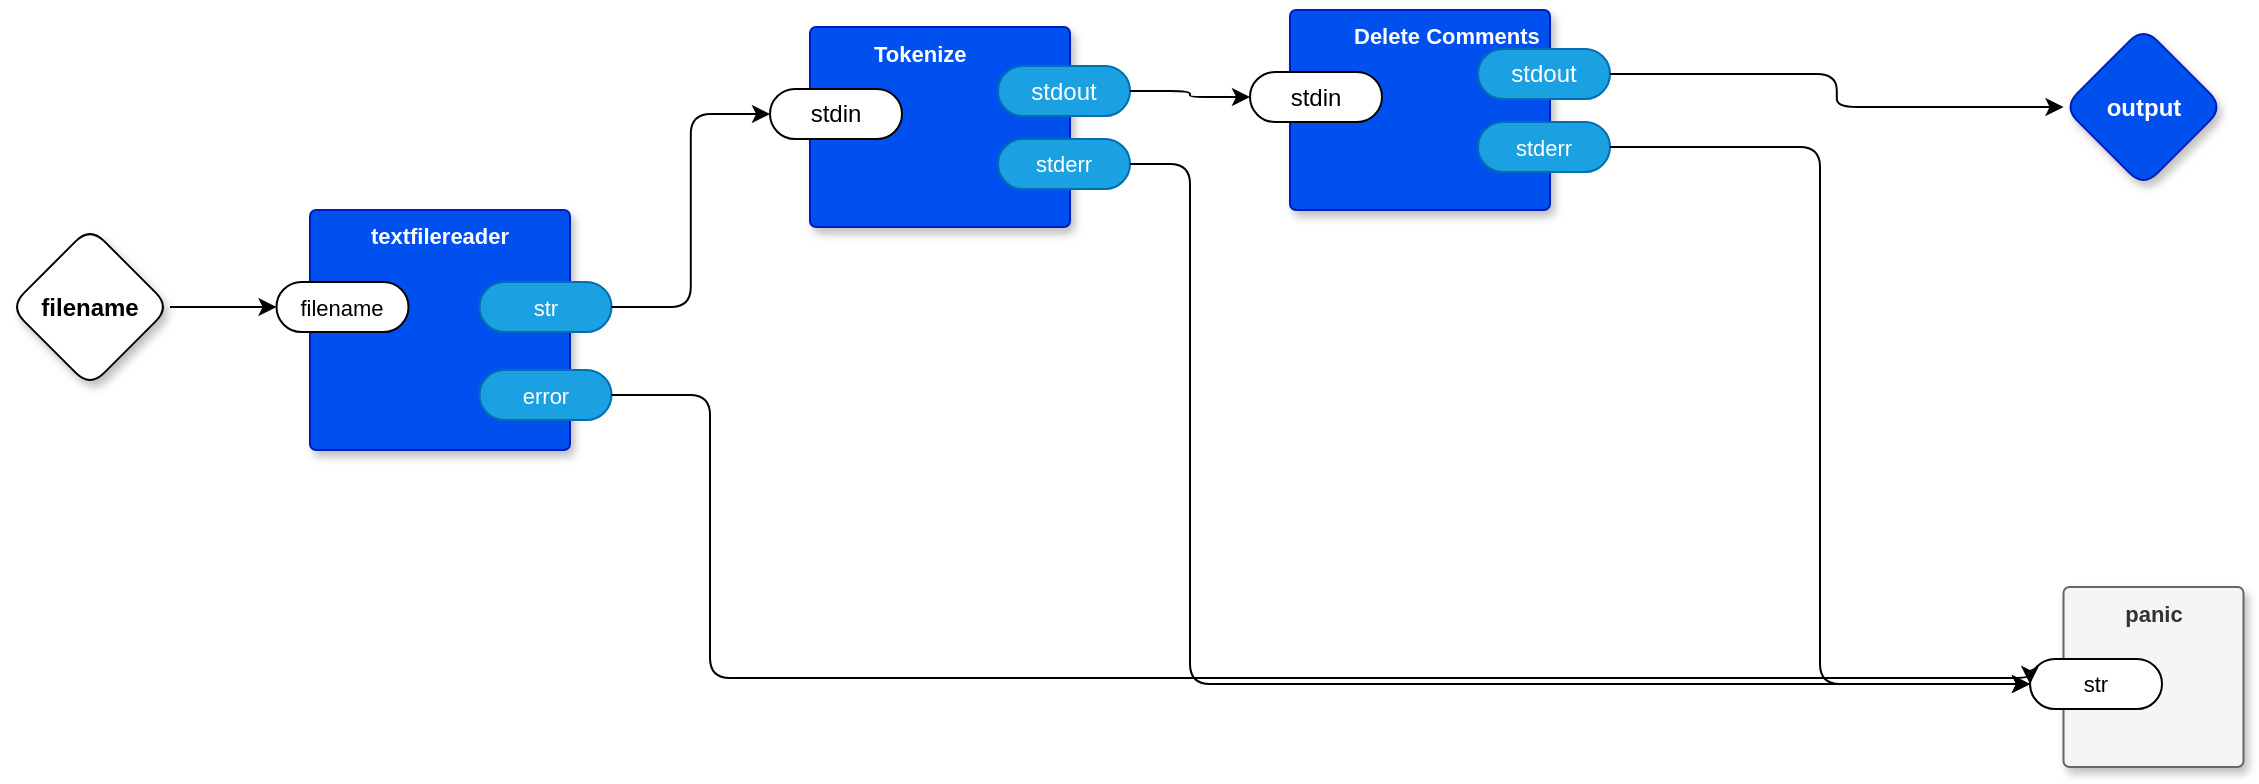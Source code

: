 <mxfile version="21.6.8" type="device" pages="6">
  <diagram id="JKiRzwpIw3zraFINHBog" name="main">
    <mxGraphModel dx="998" dy="619" grid="1" gridSize="10" guides="1" tooltips="1" connect="1" arrows="1" fold="1" page="1" pageScale="1" pageWidth="1100" pageHeight="850" math="0" shadow="0">
      <root>
        <mxCell id="0" />
        <mxCell id="1" parent="0" />
        <mxCell id="ABaYTsJAZbEAvV7Ggp3z-5" style="edgeStyle=orthogonalEdgeStyle;shape=connector;rounded=1;orthogonalLoop=1;jettySize=auto;html=1;entryX=0;entryY=0.5;entryDx=0;entryDy=0;entryPerimeter=0;labelBackgroundColor=default;strokeColor=default;fontFamily=Helvetica;fontSize=11;fontColor=default;endArrow=classic;" parent="1" source="hQF7NtFrzelggQrZhbvW-3" target="Gul_pPn51YBXzF6UtTv0-2" edge="1">
          <mxGeometry relative="1" as="geometry" />
        </mxCell>
        <mxCell id="hQF7NtFrzelggQrZhbvW-3" value="filename" style="rhombus;whiteSpace=wrap;html=1;rounded=1;fontStyle=1;glass=0;sketch=0;fontSize=12;points=[[0,0.5,0,0,0],[0.5,0,0,0,0],[0.5,1,0,0,0],[1,0.5,0,0,0]];shadow=1;" parent="1" vertex="1">
          <mxGeometry x="40" y="183.5" width="80" height="80" as="geometry" />
        </mxCell>
        <mxCell id="hQF7NtFrzelggQrZhbvW-4" value="output" style="rhombus;whiteSpace=wrap;html=1;rounded=1;fillColor=#0050ef;fontColor=#ffffff;strokeColor=#001DBC;fontStyle=1;glass=0;sketch=0;fontSize=12;points=[[0,0.5,0,0,0],[0.5,0,0,0,0],[0.5,1,0,0,0],[1,0.5,0,0,0]];shadow=1;" parent="1" vertex="1">
          <mxGeometry x="1066.75" y="83.5" width="80" height="80" as="geometry" />
        </mxCell>
        <mxCell id="Gul_pPn51YBXzF6UtTv0-1" value="textfilereader" style="rounded=1;whiteSpace=wrap;html=1;sketch=0;container=1;recursiveResize=0;verticalAlign=top;arcSize=6;fontStyle=1;autosize=0;points=[];absoluteArcSize=1;shadow=1;strokeColor=#001DBC;fillColor=#0050ef;fontColor=#ffffff;fontFamily=Helvetica;fontSize=11;" parent="1" vertex="1">
          <mxGeometry x="190" y="175" width="130" height="120" as="geometry">
            <mxRectangle x="-98" y="-1230" width="99" height="26" as="alternateBounds" />
          </mxGeometry>
        </mxCell>
        <mxCell id="Gul_pPn51YBXzF6UtTv0-2" value="filename" style="rounded=1;whiteSpace=wrap;html=1;sketch=0;points=[[0,0.5,0,0,0],[1,0.5,0,0,0]];arcSize=50;fontFamily=Helvetica;fontSize=11;fontColor=default;" parent="Gul_pPn51YBXzF6UtTv0-1" vertex="1">
          <mxGeometry x="-16.75" y="36" width="66" height="25" as="geometry" />
        </mxCell>
        <mxCell id="Gul_pPn51YBXzF6UtTv0-3" value="str" style="rounded=1;whiteSpace=wrap;html=1;sketch=0;points=[[0,0.5,0,0,0],[1,0.5,0,0,0]];fillColor=#1ba1e2;fontColor=#ffffff;strokeColor=#006EAF;arcSize=50;fontFamily=Helvetica;fontSize=11;" parent="Gul_pPn51YBXzF6UtTv0-1" vertex="1">
          <mxGeometry x="84.75" y="36" width="66" height="25" as="geometry" />
        </mxCell>
        <mxCell id="Gul_pPn51YBXzF6UtTv0-4" value="error" style="rounded=1;whiteSpace=wrap;html=1;sketch=0;points=[[0,0.5,0,0,0],[1,0.5,0,0,0]];fillColor=#1ba1e2;fontColor=#ffffff;strokeColor=#006EAF;arcSize=50;fontFamily=Helvetica;fontSize=11;" parent="Gul_pPn51YBXzF6UtTv0-1" vertex="1">
          <mxGeometry x="84.75" y="80" width="66" height="25" as="geometry" />
        </mxCell>
        <mxCell id="ABaYTsJAZbEAvV7Ggp3z-1" value="panic" style="rounded=1;whiteSpace=wrap;html=1;sketch=0;container=1;recursiveResize=0;verticalAlign=top;arcSize=6;fontStyle=1;autosize=0;points=[];absoluteArcSize=1;shadow=1;strokeColor=#666666;fillColor=#f5f5f5;fontFamily=Helvetica;fontSize=11;fontColor=#333333;" parent="1" vertex="1">
          <mxGeometry x="1066.75" y="363.5" width="90" height="90" as="geometry">
            <mxRectangle x="-98" y="-1230" width="99" height="26" as="alternateBounds" />
          </mxGeometry>
        </mxCell>
        <mxCell id="ABaYTsJAZbEAvV7Ggp3z-2" value="str" style="rounded=1;whiteSpace=wrap;html=1;sketch=0;points=[[0,0.5,0,0,0],[1,0.5,0,0,0]];arcSize=50;fontFamily=Helvetica;fontSize=11;fontColor=default;" parent="ABaYTsJAZbEAvV7Ggp3z-1" vertex="1">
          <mxGeometry x="-16.75" y="36" width="66" height="25" as="geometry" />
        </mxCell>
        <mxCell id="ABaYTsJAZbEAvV7Ggp3z-3" style="edgeStyle=orthogonalEdgeStyle;rounded=1;orthogonalLoop=1;jettySize=auto;html=1;entryX=0;entryY=0.5;entryDx=0;entryDy=0;entryPerimeter=0;" parent="1" source="Gul_pPn51YBXzF6UtTv0-4" target="ABaYTsJAZbEAvV7Ggp3z-2" edge="1">
          <mxGeometry relative="1" as="geometry">
            <Array as="points">
              <mxPoint x="390" y="268" />
              <mxPoint x="390" y="409" />
            </Array>
          </mxGeometry>
        </mxCell>
        <mxCell id="ABaYTsJAZbEAvV7Ggp3z-9" style="edgeStyle=orthogonalEdgeStyle;shape=connector;rounded=1;orthogonalLoop=1;jettySize=auto;html=1;exitX=1;exitY=0.5;exitDx=0;exitDy=0;exitPerimeter=0;entryX=0;entryY=0.5;entryDx=0;entryDy=0;entryPerimeter=0;labelBackgroundColor=default;strokeColor=default;fontFamily=Helvetica;fontSize=11;fontColor=default;endArrow=classic;" parent="1" source="Gul_pPn51YBXzF6UtTv0-3" target="xLX7eQguBZ5Upq3bny0i-17" edge="1">
          <mxGeometry relative="1" as="geometry">
            <mxPoint x="420" y="128.5" as="targetPoint" />
          </mxGeometry>
        </mxCell>
        <mxCell id="xLX7eQguBZ5Upq3bny0i-16" value="&lt;div&gt;Tokenize&lt;/div&gt;" style="rounded=1;sketch=0;container=1;recursiveResize=0;verticalAlign=top;arcSize=6;fontStyle=1;autosize=0;points=[];absoluteArcSize=1;shadow=1;strokeColor=#001DBC;fillColor=#0050ef;fontColor=#ffffff;fontFamily=Helvetica;fontSize=11;html=1;whiteSpace=wrap;align=left;spacingLeft=30;" parent="1" vertex="1">
          <mxGeometry x="440" y="83.5" width="130" height="100" as="geometry">
            <mxRectangle x="-98" y="-1230" width="99" height="26" as="alternateBounds" />
          </mxGeometry>
        </mxCell>
        <mxCell id="xLX7eQguBZ5Upq3bny0i-17" value="stdin" style="rounded=1;whiteSpace=wrap;html=1;sketch=0;points=[[0,0.5,0,0,0],[1,0.5,0,0,0]];arcSize=50;" parent="xLX7eQguBZ5Upq3bny0i-16" vertex="1">
          <mxGeometry x="-20" y="31" width="66" height="25" as="geometry" />
        </mxCell>
        <mxCell id="xLX7eQguBZ5Upq3bny0i-18" value="stderr" style="rounded=1;whiteSpace=wrap;html=1;sketch=0;points=[[0,0.5,0,0,0],[1,0.5,0,0,0]];fillColor=#1ba1e2;fontColor=#ffffff;strokeColor=#006EAF;arcSize=50;fontFamily=Helvetica;fontSize=11;" parent="xLX7eQguBZ5Upq3bny0i-16" vertex="1">
          <mxGeometry x="94" y="56" width="66" height="25" as="geometry" />
        </mxCell>
        <mxCell id="xLX7eQguBZ5Upq3bny0i-19" value="stdout" style="rounded=1;whiteSpace=wrap;html=1;sketch=0;points=[[0,0.5,0,0,0],[1,0.5,0,0,0]];fillColor=#1ba1e2;fontColor=#ffffff;strokeColor=#006EAF;arcSize=50;" parent="xLX7eQguBZ5Upq3bny0i-16" vertex="1">
          <mxGeometry x="94" y="19.5" width="66" height="25" as="geometry" />
        </mxCell>
        <mxCell id="xLX7eQguBZ5Upq3bny0i-26" style="edgeStyle=orthogonalEdgeStyle;shape=connector;rounded=1;orthogonalLoop=1;jettySize=auto;html=1;exitX=1;exitY=0.5;exitDx=0;exitDy=0;exitPerimeter=0;entryX=0;entryY=0.5;entryDx=0;entryDy=0;entryPerimeter=0;labelBackgroundColor=default;strokeColor=default;fontFamily=Helvetica;fontSize=11;fontColor=default;endArrow=classic;" parent="1" source="xLX7eQguBZ5Upq3bny0i-18" target="ABaYTsJAZbEAvV7Ggp3z-2" edge="1">
          <mxGeometry relative="1" as="geometry">
            <Array as="points">
              <mxPoint x="630" y="152" />
              <mxPoint x="630" y="412" />
            </Array>
          </mxGeometry>
        </mxCell>
        <mxCell id="WWSgFqgPtFgQqXYoqULp-1" value="&lt;div&gt;Delete Comments&lt;/div&gt;" style="rounded=1;sketch=0;container=1;recursiveResize=0;verticalAlign=top;arcSize=6;fontStyle=1;autosize=0;points=[];absoluteArcSize=1;shadow=1;strokeColor=#001DBC;fillColor=#0050ef;fontColor=#ffffff;fontFamily=Helvetica;fontSize=11;html=1;whiteSpace=wrap;align=left;spacingLeft=30;" vertex="1" parent="1">
          <mxGeometry x="680" y="75" width="130" height="100" as="geometry">
            <mxRectangle x="-98" y="-1230" width="99" height="26" as="alternateBounds" />
          </mxGeometry>
        </mxCell>
        <mxCell id="WWSgFqgPtFgQqXYoqULp-2" value="stdin" style="rounded=1;whiteSpace=wrap;html=1;sketch=0;points=[[0,0.5,0,0,0],[1,0.5,0,0,0]];arcSize=50;" vertex="1" parent="WWSgFqgPtFgQqXYoqULp-1">
          <mxGeometry x="-20" y="31" width="66" height="25" as="geometry" />
        </mxCell>
        <mxCell id="WWSgFqgPtFgQqXYoqULp-3" value="stderr" style="rounded=1;whiteSpace=wrap;html=1;sketch=0;points=[[0,0.5,0,0,0],[1,0.5,0,0,0]];fillColor=#1ba1e2;fontColor=#ffffff;strokeColor=#006EAF;arcSize=50;fontFamily=Helvetica;fontSize=11;" vertex="1" parent="WWSgFqgPtFgQqXYoqULp-1">
          <mxGeometry x="94" y="56" width="66" height="25" as="geometry" />
        </mxCell>
        <mxCell id="WWSgFqgPtFgQqXYoqULp-4" value="stdout" style="rounded=1;whiteSpace=wrap;html=1;sketch=0;points=[[0,0.5,0,0,0],[1,0.5,0,0,0]];fillColor=#1ba1e2;fontColor=#ffffff;strokeColor=#006EAF;arcSize=50;" vertex="1" parent="WWSgFqgPtFgQqXYoqULp-1">
          <mxGeometry x="94" y="19.5" width="66" height="25" as="geometry" />
        </mxCell>
        <mxCell id="WWSgFqgPtFgQqXYoqULp-5" style="edgeStyle=orthogonalEdgeStyle;shape=connector;rounded=1;orthogonalLoop=1;jettySize=auto;html=1;exitX=1;exitY=0.5;exitDx=0;exitDy=0;exitPerimeter=0;entryX=0;entryY=0.5;entryDx=0;entryDy=0;entryPerimeter=0;labelBackgroundColor=default;strokeColor=default;fontFamily=Helvetica;fontSize=11;fontColor=default;endArrow=classic;" edge="1" parent="1" source="xLX7eQguBZ5Upq3bny0i-19" target="WWSgFqgPtFgQqXYoqULp-2">
          <mxGeometry relative="1" as="geometry" />
        </mxCell>
        <mxCell id="WWSgFqgPtFgQqXYoqULp-6" style="edgeStyle=orthogonalEdgeStyle;shape=connector;rounded=1;orthogonalLoop=1;jettySize=auto;html=1;exitX=1;exitY=0.5;exitDx=0;exitDy=0;exitPerimeter=0;labelBackgroundColor=default;strokeColor=default;fontFamily=Helvetica;fontSize=11;fontColor=default;endArrow=classic;" edge="1" parent="1" source="WWSgFqgPtFgQqXYoqULp-4" target="hQF7NtFrzelggQrZhbvW-4">
          <mxGeometry relative="1" as="geometry" />
        </mxCell>
        <mxCell id="WWSgFqgPtFgQqXYoqULp-7" style="edgeStyle=orthogonalEdgeStyle;shape=connector;rounded=1;orthogonalLoop=1;jettySize=auto;html=1;exitX=1;exitY=0.5;exitDx=0;exitDy=0;exitPerimeter=0;entryX=0;entryY=0.5;entryDx=0;entryDy=0;entryPerimeter=0;labelBackgroundColor=default;strokeColor=default;fontFamily=Helvetica;fontSize=11;fontColor=default;endArrow=classic;" edge="1" parent="1" source="WWSgFqgPtFgQqXYoqULp-3" target="ABaYTsJAZbEAvV7Ggp3z-2">
          <mxGeometry relative="1" as="geometry" />
        </mxCell>
      </root>
    </mxGraphModel>
  </diagram>
  <diagram id="cZZ443bQ9mZaEr_FJnvC" name="textfilereader">
    <mxGraphModel dx="1883" dy="561" grid="1" gridSize="10" guides="1" tooltips="1" connect="1" arrows="1" fold="1" page="1" pageScale="1" pageWidth="1100" pageHeight="850" math="0" shadow="0">
      <root>
        <mxCell id="0" />
        <mxCell id="1" parent="0" />
        <mxCell id="_DwD8Pvb7u_NGquOlMRM-1" value="Read Text From FD" style="rounded=1;whiteSpace=wrap;html=1;sketch=0;container=1;recursiveResize=0;verticalAlign=top;arcSize=6;fontStyle=1;autosize=0;points=[];absoluteArcSize=1;shadow=1;strokeColor=#001DBC;fillColor=#0050ef;fontColor=#ffffff;fontFamily=Helvetica;fontSize=11;" parent="1" vertex="1">
          <mxGeometry x="370" y="153" width="130" height="117" as="geometry">
            <mxRectangle x="-98" y="-1230" width="99" height="26" as="alternateBounds" />
          </mxGeometry>
        </mxCell>
        <mxCell id="_DwD8Pvb7u_NGquOlMRM-2" value="fd" style="rounded=1;whiteSpace=wrap;html=1;sketch=0;points=[[0,0.5,0,0,0],[1,0.5,0,0,0]];arcSize=50;fontFamily=Helvetica;fontSize=11;fontColor=default;" parent="_DwD8Pvb7u_NGquOlMRM-1" vertex="1">
          <mxGeometry x="-16.75" y="36" width="66" height="25" as="geometry" />
        </mxCell>
        <mxCell id="_DwD8Pvb7u_NGquOlMRM-3" value="str" style="rounded=1;whiteSpace=wrap;html=1;sketch=0;points=[[0,0.5,0,0,0],[1,0.5,0,0,0]];fillColor=#1ba1e2;fontColor=#ffffff;strokeColor=#006EAF;arcSize=50;fontFamily=Helvetica;fontSize=11;" parent="_DwD8Pvb7u_NGquOlMRM-1" vertex="1">
          <mxGeometry x="84.75" y="36" width="66" height="25" as="geometry" />
        </mxCell>
        <mxCell id="Uk9tNtOir4AJttoB1tT3-3" value="error" style="rounded=1;whiteSpace=wrap;html=1;sketch=0;points=[[0,0.5,0,0,0],[1,0.5,0,0,0]];fillColor=#1ba1e2;fontColor=#ffffff;strokeColor=#006EAF;arcSize=50;fontFamily=Helvetica;fontSize=11;" parent="_DwD8Pvb7u_NGquOlMRM-1" vertex="1">
          <mxGeometry x="84.75" y="77" width="66" height="25" as="geometry" />
        </mxCell>
        <mxCell id="Q7mnjypjolfxHuQ4Fn7u-5" style="edgeStyle=orthogonalEdgeStyle;shape=connector;rounded=1;orthogonalLoop=1;jettySize=auto;html=1;entryX=0;entryY=0.5;entryDx=0;entryDy=0;entryPerimeter=0;labelBackgroundColor=default;strokeColor=default;fontFamily=Helvetica;fontSize=11;fontColor=default;endArrow=classic;" parent="1" source="_DwD8Pvb7u_NGquOlMRM-4" target="Q7mnjypjolfxHuQ4Fn7u-2" edge="1">
          <mxGeometry relative="1" as="geometry" />
        </mxCell>
        <mxCell id="_DwD8Pvb7u_NGquOlMRM-4" value="filename" style="rhombus;whiteSpace=wrap;html=1;rounded=1;fontStyle=1;glass=0;sketch=0;fontSize=12;points=[[0,0.5,0,0,0],[0.5,0,0,0,0],[0.5,1,0,0,0],[1,0.5,0,0,0]];shadow=1;fontFamily=Helvetica;fontColor=default;" parent="1" vertex="1">
          <mxGeometry x="-10" y="161.5" width="80" height="80" as="geometry" />
        </mxCell>
        <mxCell id="_DwD8Pvb7u_NGquOlMRM-5" value="str" style="rhombus;whiteSpace=wrap;html=1;rounded=1;fillColor=#0050ef;fontColor=#ffffff;strokeColor=#001DBC;fontStyle=1;glass=0;sketch=0;fontSize=12;points=[[0,0.5,0,0,0],[0.5,0,0,0,0],[0.5,1,0,0,0],[1,0.5,0,0,0]];shadow=1;fontFamily=Helvetica;" parent="1" vertex="1">
          <mxGeometry x="600" y="161.5" width="80" height="80" as="geometry" />
        </mxCell>
        <mxCell id="Uk9tNtOir4AJttoB1tT3-2" style="edgeStyle=orthogonalEdgeStyle;shape=connector;rounded=1;orthogonalLoop=1;jettySize=auto;html=1;exitX=1;exitY=0.5;exitDx=0;exitDy=0;exitPerimeter=0;labelBackgroundColor=default;strokeColor=default;fontFamily=Helvetica;fontSize=11;fontColor=default;endArrow=classic;" parent="1" source="_DwD8Pvb7u_NGquOlMRM-3" target="_DwD8Pvb7u_NGquOlMRM-5" edge="1">
          <mxGeometry relative="1" as="geometry" />
        </mxCell>
        <mxCell id="Uk9tNtOir4AJttoB1tT3-9" style="edgeStyle=orthogonalEdgeStyle;shape=connector;rounded=1;orthogonalLoop=1;jettySize=auto;html=1;exitX=1;exitY=0.5;exitDx=0;exitDy=0;exitPerimeter=0;entryX=0;entryY=0.5;entryDx=0;entryDy=0;entryPerimeter=0;labelBackgroundColor=default;strokeColor=default;fontFamily=Helvetica;fontSize=11;fontColor=default;endArrow=classic;" parent="1" source="Uk9tNtOir4AJttoB1tT3-3" target="fgkWMLVJ6PQbi83lySrl-1" edge="1">
          <mxGeometry relative="1" as="geometry">
            <mxPoint x="463.25" y="368.5" as="targetPoint" />
          </mxGeometry>
        </mxCell>
        <mxCell id="fgkWMLVJ6PQbi83lySrl-1" value="error" style="rhombus;whiteSpace=wrap;html=1;rounded=1;fillColor=#0050ef;fontColor=#ffffff;strokeColor=#001DBC;fontStyle=1;glass=0;sketch=0;fontSize=12;points=[[0,0.5,0,0,0],[0.5,0,0,0,0],[0.5,1,0,0,0],[1,0.5,0,0,0]];shadow=1;fontFamily=Helvetica;" parent="1" vertex="1">
          <mxGeometry x="600" y="280" width="80" height="80" as="geometry" />
        </mxCell>
        <mxCell id="Q7mnjypjolfxHuQ4Fn7u-1" value="Open Text File" style="rounded=1;whiteSpace=wrap;html=1;sketch=0;container=1;recursiveResize=0;verticalAlign=top;arcSize=6;fontStyle=1;autosize=0;points=[];absoluteArcSize=1;shadow=1;strokeColor=#001DBC;fillColor=#0050ef;fontColor=#ffffff;fontFamily=Helvetica;fontSize=11;" parent="1" vertex="1">
          <mxGeometry x="150" y="153" width="130" height="117" as="geometry">
            <mxRectangle x="-98" y="-1230" width="99" height="26" as="alternateBounds" />
          </mxGeometry>
        </mxCell>
        <mxCell id="Q7mnjypjolfxHuQ4Fn7u-2" value="filename" style="rounded=1;whiteSpace=wrap;html=1;sketch=0;points=[[0,0.5,0,0,0],[1,0.5,0,0,0]];arcSize=50;fontFamily=Helvetica;fontSize=11;fontColor=default;" parent="Q7mnjypjolfxHuQ4Fn7u-1" vertex="1">
          <mxGeometry x="-16.75" y="36" width="66" height="25" as="geometry" />
        </mxCell>
        <mxCell id="Q7mnjypjolfxHuQ4Fn7u-3" value="fd" style="rounded=1;whiteSpace=wrap;html=1;sketch=0;points=[[0,0.5,0,0,0],[1,0.5,0,0,0]];fillColor=#1ba1e2;fontColor=#ffffff;strokeColor=#006EAF;arcSize=50;fontFamily=Helvetica;fontSize=11;" parent="Q7mnjypjolfxHuQ4Fn7u-1" vertex="1">
          <mxGeometry x="84.75" y="36" width="66" height="25" as="geometry" />
        </mxCell>
        <mxCell id="Q7mnjypjolfxHuQ4Fn7u-4" value="error" style="rounded=1;whiteSpace=wrap;html=1;sketch=0;points=[[0,0.5,0,0,0],[1,0.5,0,0,0]];fillColor=#1ba1e2;fontColor=#ffffff;strokeColor=#006EAF;arcSize=50;fontFamily=Helvetica;fontSize=11;" parent="Q7mnjypjolfxHuQ4Fn7u-1" vertex="1">
          <mxGeometry x="84.75" y="77" width="66" height="25" as="geometry" />
        </mxCell>
        <mxCell id="Q7mnjypjolfxHuQ4Fn7u-6" style="edgeStyle=orthogonalEdgeStyle;shape=connector;rounded=1;orthogonalLoop=1;jettySize=auto;html=1;exitX=1;exitY=0.5;exitDx=0;exitDy=0;exitPerimeter=0;entryX=0;entryY=0.5;entryDx=0;entryDy=0;entryPerimeter=0;labelBackgroundColor=default;strokeColor=default;fontFamily=Helvetica;fontSize=11;fontColor=default;endArrow=classic;" parent="1" source="Q7mnjypjolfxHuQ4Fn7u-3" target="_DwD8Pvb7u_NGquOlMRM-2" edge="1">
          <mxGeometry relative="1" as="geometry" />
        </mxCell>
        <mxCell id="Q7mnjypjolfxHuQ4Fn7u-7" style="edgeStyle=orthogonalEdgeStyle;shape=connector;rounded=1;orthogonalLoop=1;jettySize=auto;html=1;exitX=1;exitY=0.5;exitDx=0;exitDy=0;exitPerimeter=0;entryX=0;entryY=0.5;entryDx=0;entryDy=0;entryPerimeter=0;labelBackgroundColor=default;strokeColor=default;fontFamily=Helvetica;fontSize=11;fontColor=default;endArrow=classic;" parent="1" source="Q7mnjypjolfxHuQ4Fn7u-4" target="fgkWMLVJ6PQbi83lySrl-1" edge="1">
          <mxGeometry relative="1" as="geometry">
            <Array as="points">
              <mxPoint x="340" y="243" />
              <mxPoint x="340" y="320" />
            </Array>
          </mxGeometry>
        </mxCell>
      </root>
    </mxGraphModel>
  </diagram>
  <diagram id="7DNM-eP9j6PZDW1tLhZQ" name="Delete Macro Definitions">
    <mxGraphModel dx="783" dy="561" grid="1" gridSize="10" guides="1" tooltips="1" connect="1" arrows="1" fold="1" page="1" pageScale="1" pageWidth="1100" pageHeight="850" math="0" shadow="0">
      <root>
        <mxCell id="0" />
        <mxCell id="1" parent="0" />
        <mxCell id="I6REY8XgrfC1Dy5Ot6Xa-1" value="&lt;div&gt;$ sed -E&lt;/div&gt;&lt;div&gt;&amp;nbsp; &amp;nbsp; -e &#39;/FIFO +\:\:/d&#39;&lt;/div&gt;&lt;div&gt;&amp;nbsp; &amp;nbsp; -e &#39;/fifo_push +\:\:/d&#39;&lt;/div&gt;&lt;div&gt;&amp;nbsp; &amp;nbsp; -e &#39;/fifo_pop +\:\:/d&#39;&lt;/div&gt;&lt;div&gt;&amp;nbsp; &amp;nbsp; -e &#39;/ENTER +\:\:/d&#39;&lt;/div&gt;&lt;div&gt;&amp;nbsp; &amp;nbsp; -e &#39;/EXIT +\:\:/d&#39;&lt;/div&gt;&lt;div&gt;&lt;br&gt;&lt;/div&gt;" style="rounded=1;sketch=0;container=1;recursiveResize=0;verticalAlign=top;arcSize=6;fontStyle=1;autosize=0;points=[];absoluteArcSize=1;shadow=1;strokeColor=#001DBC;fillColor=#0050ef;fontColor=#ffffff;fontFamily=Helvetica;fontSize=11;html=1;whiteSpace=wrap;align=left;spacingLeft=30;" vertex="1" parent="1">
          <mxGeometry x="200" y="120" width="210" height="100" as="geometry">
            <mxRectangle x="-98" y="-1230" width="99" height="26" as="alternateBounds" />
          </mxGeometry>
        </mxCell>
        <mxCell id="I6REY8XgrfC1Dy5Ot6Xa-2" value="stdin" style="rounded=1;whiteSpace=wrap;html=1;sketch=0;points=[[0,0.5,0,0,0],[1,0.5,0,0,0]];arcSize=50;" vertex="1" parent="I6REY8XgrfC1Dy5Ot6Xa-1">
          <mxGeometry x="-20" y="31" width="66" height="25" as="geometry" />
        </mxCell>
        <mxCell id="I6REY8XgrfC1Dy5Ot6Xa-3" value="stderr" style="rounded=1;whiteSpace=wrap;html=1;sketch=0;points=[[0,0.5,0,0,0],[1,0.5,0,0,0]];fillColor=#1ba1e2;fontColor=#ffffff;strokeColor=#006EAF;arcSize=50;fontFamily=Helvetica;fontSize=11;" vertex="1" parent="I6REY8XgrfC1Dy5Ot6Xa-1">
          <mxGeometry x="160" y="56" width="66" height="25" as="geometry" />
        </mxCell>
        <mxCell id="I6REY8XgrfC1Dy5Ot6Xa-4" value="stdout" style="rounded=1;whiteSpace=wrap;html=1;sketch=0;points=[[0,0.5,0,0,0],[1,0.5,0,0,0]];fillColor=#1ba1e2;fontColor=#ffffff;strokeColor=#006EAF;arcSize=50;" vertex="1" parent="I6REY8XgrfC1Dy5Ot6Xa-1">
          <mxGeometry x="160" y="20" width="66" height="25" as="geometry" />
        </mxCell>
        <mxCell id="I6REY8XgrfC1Dy5Ot6Xa-8" style="edgeStyle=orthogonalEdgeStyle;rounded=1;orthogonalLoop=1;jettySize=auto;html=1;entryX=0;entryY=0.5;entryDx=0;entryDy=0;entryPerimeter=0;" edge="1" parent="1" source="I6REY8XgrfC1Dy5Ot6Xa-5" target="I6REY8XgrfC1Dy5Ot6Xa-2">
          <mxGeometry relative="1" as="geometry" />
        </mxCell>
        <mxCell id="I6REY8XgrfC1Dy5Ot6Xa-5" value="stdin" style="rhombus;whiteSpace=wrap;html=1;rounded=1;fontStyle=1;glass=0;sketch=0;fontSize=12;points=[[0,0.5,0,0,0],[0.5,0,0,0,0],[0.5,1,0,0,0],[1,0.5,0,0,0]];shadow=1;" vertex="1" parent="1">
          <mxGeometry x="40" y="130" width="80" height="80" as="geometry" />
        </mxCell>
        <mxCell id="I6REY8XgrfC1Dy5Ot6Xa-6" value="stdout" style="rhombus;whiteSpace=wrap;html=1;rounded=1;fillColor=#0050ef;fontColor=#ffffff;strokeColor=#001DBC;fontStyle=1;glass=0;sketch=0;fontSize=12;points=[[0,0.5,0,0,0],[0.5,0,0,0,0],[0.5,1,0,0,0],[1,0.5,0,0,0]];shadow=1;" vertex="1" parent="1">
          <mxGeometry x="490" y="110" width="80" height="80" as="geometry" />
        </mxCell>
        <mxCell id="I6REY8XgrfC1Dy5Ot6Xa-7" value="stderr" style="rhombus;whiteSpace=wrap;html=1;rounded=1;fillColor=#0050ef;fontColor=#ffffff;strokeColor=#001DBC;fontStyle=1;glass=0;sketch=0;fontSize=12;points=[[0,0.5,0,0,0],[0.5,0,0,0,0],[0.5,1,0,0,0],[1,0.5,0,0,0]];shadow=1;" vertex="1" parent="1">
          <mxGeometry x="490" y="210" width="80" height="80" as="geometry" />
        </mxCell>
        <mxCell id="I6REY8XgrfC1Dy5Ot6Xa-12" style="edgeStyle=orthogonalEdgeStyle;shape=connector;rounded=1;orthogonalLoop=1;jettySize=auto;html=1;entryX=0;entryY=0.5;entryDx=0;entryDy=0;entryPerimeter=0;labelBackgroundColor=default;strokeColor=default;fontFamily=Helvetica;fontSize=11;fontColor=default;endArrow=classic;" edge="1" parent="1" source="I6REY8XgrfC1Dy5Ot6Xa-3" target="I6REY8XgrfC1Dy5Ot6Xa-7">
          <mxGeometry relative="1" as="geometry">
            <Array as="points">
              <mxPoint x="458" y="189" />
              <mxPoint x="458" y="250" />
            </Array>
          </mxGeometry>
        </mxCell>
        <mxCell id="I6REY8XgrfC1Dy5Ot6Xa-13" style="edgeStyle=orthogonalEdgeStyle;shape=connector;rounded=1;orthogonalLoop=1;jettySize=auto;html=1;exitX=1;exitY=0.5;exitDx=0;exitDy=0;exitPerimeter=0;entryX=0;entryY=0.5;entryDx=0;entryDy=0;entryPerimeter=0;labelBackgroundColor=default;strokeColor=default;fontFamily=Helvetica;fontSize=11;fontColor=default;endArrow=classic;" edge="1" parent="1" source="I6REY8XgrfC1Dy5Ot6Xa-4" target="I6REY8XgrfC1Dy5Ot6Xa-6">
          <mxGeometry relative="1" as="geometry" />
        </mxCell>
      </root>
    </mxGraphModel>
  </diagram>
  <diagram name="Comment Out Noise" id="ZL7gYHnSIY0B_cSu30ur">
    <mxGraphModel dx="783" dy="561" grid="1" gridSize="10" guides="1" tooltips="1" connect="1" arrows="1" fold="1" page="1" pageScale="1" pageWidth="1100" pageHeight="850" math="0" shadow="0">
      <root>
        <mxCell id="7Kt9DVhAJ9BCz7PAiOnh-0" />
        <mxCell id="7Kt9DVhAJ9BCz7PAiOnh-1" parent="7Kt9DVhAJ9BCz7PAiOnh-0" />
        <mxCell id="7Kt9DVhAJ9BCz7PAiOnh-2" value="&lt;div&gt;&lt;div&gt;$ sed -E&lt;/div&gt;&lt;div&gt;&amp;nbsp; &amp;nbsp; -e &#39;s/package /\/\/ package /&#39;&lt;/div&gt;&lt;div&gt;&amp;nbsp; &amp;nbsp; -e &#39;s/import /\/\/ import /&#39;&lt;/div&gt;&lt;/div&gt;&lt;div&gt;&lt;br&gt;&lt;/div&gt;" style="rounded=1;sketch=0;container=1;recursiveResize=0;verticalAlign=top;arcSize=6;fontStyle=1;autosize=0;points=[];absoluteArcSize=1;shadow=1;strokeColor=#001DBC;fillColor=#0050ef;fontColor=#ffffff;fontFamily=Helvetica;fontSize=11;html=1;whiteSpace=wrap;align=left;spacingLeft=30;" vertex="1" parent="7Kt9DVhAJ9BCz7PAiOnh-1">
          <mxGeometry x="200" y="120" width="210" height="140" as="geometry">
            <mxRectangle x="-98" y="-1230" width="99" height="26" as="alternateBounds" />
          </mxGeometry>
        </mxCell>
        <mxCell id="7Kt9DVhAJ9BCz7PAiOnh-3" value="stdin" style="rounded=1;whiteSpace=wrap;html=1;sketch=0;points=[[0,0.5,0,0,0],[1,0.5,0,0,0]];arcSize=50;" vertex="1" parent="7Kt9DVhAJ9BCz7PAiOnh-2">
          <mxGeometry x="-20" y="57.5" width="66" height="25" as="geometry" />
        </mxCell>
        <mxCell id="7Kt9DVhAJ9BCz7PAiOnh-4" value="stderr" style="rounded=1;whiteSpace=wrap;html=1;sketch=0;points=[[0,0.5,0,0,0],[1,0.5,0,0,0]];fillColor=#1ba1e2;fontColor=#ffffff;strokeColor=#006EAF;arcSize=50;fontFamily=Helvetica;fontSize=11;" vertex="1" parent="7Kt9DVhAJ9BCz7PAiOnh-2">
          <mxGeometry x="160" y="100" width="66" height="25" as="geometry" />
        </mxCell>
        <mxCell id="7Kt9DVhAJ9BCz7PAiOnh-5" value="stdout" style="rounded=1;whiteSpace=wrap;html=1;sketch=0;points=[[0,0.5,0,0,0],[1,0.5,0,0,0]];fillColor=#1ba1e2;fontColor=#ffffff;strokeColor=#006EAF;arcSize=50;" vertex="1" parent="7Kt9DVhAJ9BCz7PAiOnh-2">
          <mxGeometry x="160" y="56" width="66" height="25" as="geometry" />
        </mxCell>
        <mxCell id="7Kt9DVhAJ9BCz7PAiOnh-6" style="edgeStyle=orthogonalEdgeStyle;rounded=1;orthogonalLoop=1;jettySize=auto;html=1;entryX=0;entryY=0.5;entryDx=0;entryDy=0;entryPerimeter=0;" edge="1" parent="7Kt9DVhAJ9BCz7PAiOnh-1" source="7Kt9DVhAJ9BCz7PAiOnh-7" target="7Kt9DVhAJ9BCz7PAiOnh-3">
          <mxGeometry relative="1" as="geometry" />
        </mxCell>
        <mxCell id="7Kt9DVhAJ9BCz7PAiOnh-7" value="stdin" style="rhombus;whiteSpace=wrap;html=1;rounded=1;fontStyle=1;glass=0;sketch=0;fontSize=12;points=[[0,0.5,0,0,0],[0.5,0,0,0,0],[0.5,1,0,0,0],[1,0.5,0,0,0]];shadow=1;" vertex="1" parent="7Kt9DVhAJ9BCz7PAiOnh-1">
          <mxGeometry x="40" y="130" width="80" height="80" as="geometry" />
        </mxCell>
        <mxCell id="7Kt9DVhAJ9BCz7PAiOnh-8" value="stdout" style="rhombus;whiteSpace=wrap;html=1;rounded=1;fillColor=#0050ef;fontColor=#ffffff;strokeColor=#001DBC;fontStyle=1;glass=0;sketch=0;fontSize=12;points=[[0,0.5,0,0,0],[0.5,0,0,0,0],[0.5,1,0,0,0],[1,0.5,0,0,0]];shadow=1;" vertex="1" parent="7Kt9DVhAJ9BCz7PAiOnh-1">
          <mxGeometry x="490" y="110" width="80" height="80" as="geometry" />
        </mxCell>
        <mxCell id="7Kt9DVhAJ9BCz7PAiOnh-9" value="stderr" style="rhombus;whiteSpace=wrap;html=1;rounded=1;fillColor=#0050ef;fontColor=#ffffff;strokeColor=#001DBC;fontStyle=1;glass=0;sketch=0;fontSize=12;points=[[0,0.5,0,0,0],[0.5,0,0,0,0],[0.5,1,0,0,0],[1,0.5,0,0,0]];shadow=1;" vertex="1" parent="7Kt9DVhAJ9BCz7PAiOnh-1">
          <mxGeometry x="490" y="210" width="80" height="80" as="geometry" />
        </mxCell>
        <mxCell id="7Kt9DVhAJ9BCz7PAiOnh-10" style="edgeStyle=orthogonalEdgeStyle;shape=connector;rounded=1;orthogonalLoop=1;jettySize=auto;html=1;entryX=0;entryY=0.5;entryDx=0;entryDy=0;entryPerimeter=0;labelBackgroundColor=default;strokeColor=default;fontFamily=Helvetica;fontSize=11;fontColor=default;endArrow=classic;exitX=1;exitY=0.5;exitDx=0;exitDy=0;exitPerimeter=0;" edge="1" parent="7Kt9DVhAJ9BCz7PAiOnh-1" source="7Kt9DVhAJ9BCz7PAiOnh-4" target="7Kt9DVhAJ9BCz7PAiOnh-9">
          <mxGeometry relative="1" as="geometry">
            <Array as="points">
              <mxPoint x="458" y="233" />
              <mxPoint x="458" y="250" />
            </Array>
          </mxGeometry>
        </mxCell>
        <mxCell id="7Kt9DVhAJ9BCz7PAiOnh-11" style="edgeStyle=orthogonalEdgeStyle;shape=connector;rounded=1;orthogonalLoop=1;jettySize=auto;html=1;exitX=1;exitY=0.5;exitDx=0;exitDy=0;exitPerimeter=0;entryX=0;entryY=0.5;entryDx=0;entryDy=0;entryPerimeter=0;labelBackgroundColor=default;strokeColor=default;fontFamily=Helvetica;fontSize=11;fontColor=default;endArrow=classic;" edge="1" parent="7Kt9DVhAJ9BCz7PAiOnh-1" source="7Kt9DVhAJ9BCz7PAiOnh-5" target="7Kt9DVhAJ9BCz7PAiOnh-8">
          <mxGeometry relative="1" as="geometry" />
        </mxCell>
      </root>
    </mxGraphModel>
  </diagram>
  <diagram id="qXrWMDA3q8zXuZIIhLpZ" name="Tokenize">
    <mxGraphModel dx="1051" dy="652" grid="1" gridSize="10" guides="1" tooltips="1" connect="1" arrows="1" fold="1" page="1" pageScale="1" pageWidth="1100" pageHeight="850" math="0" shadow="0">
      <root>
        <mxCell id="0" />
        <mxCell id="1" parent="0" />
        <mxCell id="8KmL4ne3zJCd1u9em8IG-1" value="&lt;div&gt;Delete Macro Definitions&lt;/div&gt;" style="rounded=1;sketch=0;container=1;recursiveResize=0;verticalAlign=top;arcSize=6;fontStyle=1;autosize=0;points=[];absoluteArcSize=1;shadow=1;strokeColor=#001DBC;fillColor=#0050ef;fontColor=#ffffff;fontFamily=Helvetica;fontSize=11;html=1;whiteSpace=wrap;align=left;spacingLeft=30;" vertex="1" parent="1">
          <mxGeometry x="160" y="121.5" width="140" height="100" as="geometry">
            <mxRectangle x="-98" y="-1230" width="99" height="26" as="alternateBounds" />
          </mxGeometry>
        </mxCell>
        <mxCell id="8KmL4ne3zJCd1u9em8IG-2" value="stdin" style="rounded=1;whiteSpace=wrap;html=1;sketch=0;points=[[0,0.5,0,0,0],[1,0.5,0,0,0]];arcSize=50;" vertex="1" parent="8KmL4ne3zJCd1u9em8IG-1">
          <mxGeometry x="-20" y="31" width="66" height="25" as="geometry" />
        </mxCell>
        <mxCell id="8KmL4ne3zJCd1u9em8IG-3" value="stderr" style="rounded=1;whiteSpace=wrap;html=1;sketch=0;points=[[0,0.5,0,0,0],[1,0.5,0,0,0]];fillColor=#1ba1e2;fontColor=#ffffff;strokeColor=#006EAF;arcSize=50;fontFamily=Helvetica;fontSize=11;" vertex="1" parent="8KmL4ne3zJCd1u9em8IG-1">
          <mxGeometry x="94" y="56" width="66" height="25" as="geometry" />
        </mxCell>
        <mxCell id="8KmL4ne3zJCd1u9em8IG-4" value="stdout" style="rounded=1;whiteSpace=wrap;html=1;sketch=0;points=[[0,0.5,0,0,0],[1,0.5,0,0,0]];fillColor=#1ba1e2;fontColor=#ffffff;strokeColor=#006EAF;arcSize=50;" vertex="1" parent="8KmL4ne3zJCd1u9em8IG-1">
          <mxGeometry x="94" y="19.5" width="66" height="25" as="geometry" />
        </mxCell>
        <mxCell id="8KmL4ne3zJCd1u9em8IG-5" value="&lt;div&gt;Comment Out Noise&lt;/div&gt;" style="rounded=1;sketch=0;container=1;recursiveResize=0;verticalAlign=top;arcSize=6;fontStyle=1;autosize=0;points=[];absoluteArcSize=1;shadow=1;strokeColor=#001DBC;fillColor=#0050ef;fontColor=#ffffff;fontFamily=Helvetica;fontSize=11;html=1;whiteSpace=wrap;align=left;spacingLeft=30;" vertex="1" parent="1">
          <mxGeometry x="410" y="120" width="130" height="100" as="geometry">
            <mxRectangle x="-98" y="-1230" width="99" height="26" as="alternateBounds" />
          </mxGeometry>
        </mxCell>
        <mxCell id="8KmL4ne3zJCd1u9em8IG-6" value="stdin" style="rounded=1;whiteSpace=wrap;html=1;sketch=0;points=[[0,0.5,0,0,0],[1,0.5,0,0,0]];arcSize=50;" vertex="1" parent="8KmL4ne3zJCd1u9em8IG-5">
          <mxGeometry x="-20" y="31" width="66" height="25" as="geometry" />
        </mxCell>
        <mxCell id="8KmL4ne3zJCd1u9em8IG-7" value="stderr" style="rounded=1;whiteSpace=wrap;html=1;sketch=0;points=[[0,0.5,0,0,0],[1,0.5,0,0,0]];fillColor=#1ba1e2;fontColor=#ffffff;strokeColor=#006EAF;arcSize=50;fontFamily=Helvetica;fontSize=11;" vertex="1" parent="8KmL4ne3zJCd1u9em8IG-5">
          <mxGeometry x="94" y="56" width="66" height="25" as="geometry" />
        </mxCell>
        <mxCell id="8KmL4ne3zJCd1u9em8IG-8" value="stdout" style="rounded=1;whiteSpace=wrap;html=1;sketch=0;points=[[0,0.5,0,0,0],[1,0.5,0,0,0]];fillColor=#1ba1e2;fontColor=#ffffff;strokeColor=#006EAF;arcSize=50;" vertex="1" parent="8KmL4ne3zJCd1u9em8IG-5">
          <mxGeometry x="94" y="19.5" width="66" height="25" as="geometry" />
        </mxCell>
        <mxCell id="8KmL4ne3zJCd1u9em8IG-9" style="edgeStyle=orthogonalEdgeStyle;shape=connector;rounded=1;orthogonalLoop=1;jettySize=auto;html=1;exitX=1;exitY=0.5;exitDx=0;exitDy=0;exitPerimeter=0;entryX=0;entryY=0.5;entryDx=0;entryDy=0;entryPerimeter=0;labelBackgroundColor=default;strokeColor=default;fontFamily=Helvetica;fontSize=11;fontColor=default;endArrow=classic;" edge="1" parent="1" source="8KmL4ne3zJCd1u9em8IG-4" target="8KmL4ne3zJCd1u9em8IG-6">
          <mxGeometry relative="1" as="geometry" />
        </mxCell>
        <mxCell id="8KmL4ne3zJCd1u9em8IG-10" value="&lt;div&gt;$ ./macros.py&lt;/div&gt;" style="rounded=1;sketch=0;container=1;recursiveResize=0;verticalAlign=top;arcSize=6;fontStyle=1;autosize=0;points=[];absoluteArcSize=1;shadow=1;strokeColor=#001DBC;fillColor=#0050ef;fontColor=#ffffff;fontFamily=Helvetica;fontSize=11;html=1;whiteSpace=wrap;align=left;spacingLeft=30;" vertex="1" parent="1">
          <mxGeometry x="650" y="120" width="130" height="100" as="geometry">
            <mxRectangle x="-98" y="-1230" width="99" height="26" as="alternateBounds" />
          </mxGeometry>
        </mxCell>
        <mxCell id="8KmL4ne3zJCd1u9em8IG-11" value="stdin" style="rounded=1;whiteSpace=wrap;html=1;sketch=0;points=[[0,0.5,0,0,0],[1,0.5,0,0,0]];arcSize=50;" vertex="1" parent="8KmL4ne3zJCd1u9em8IG-10">
          <mxGeometry x="-20" y="31" width="66" height="25" as="geometry" />
        </mxCell>
        <mxCell id="8KmL4ne3zJCd1u9em8IG-12" value="stderr" style="rounded=1;whiteSpace=wrap;html=1;sketch=0;points=[[0,0.5,0,0,0],[1,0.5,0,0,0]];fillColor=#1ba1e2;fontColor=#ffffff;strokeColor=#006EAF;arcSize=50;fontFamily=Helvetica;fontSize=11;" vertex="1" parent="8KmL4ne3zJCd1u9em8IG-10">
          <mxGeometry x="94" y="56" width="66" height="25" as="geometry" />
        </mxCell>
        <mxCell id="8KmL4ne3zJCd1u9em8IG-13" value="stdout" style="rounded=1;whiteSpace=wrap;html=1;sketch=0;points=[[0,0.5,0,0,0],[1,0.5,0,0,0]];fillColor=#1ba1e2;fontColor=#ffffff;strokeColor=#006EAF;arcSize=50;" vertex="1" parent="8KmL4ne3zJCd1u9em8IG-10">
          <mxGeometry x="94" y="19.5" width="66" height="25" as="geometry" />
        </mxCell>
        <mxCell id="8KmL4ne3zJCd1u9em8IG-14" style="edgeStyle=orthogonalEdgeStyle;shape=connector;rounded=1;orthogonalLoop=1;jettySize=auto;html=1;exitX=1;exitY=0.5;exitDx=0;exitDy=0;exitPerimeter=0;labelBackgroundColor=default;strokeColor=default;fontFamily=Helvetica;fontSize=11;fontColor=default;endArrow=classic;" edge="1" parent="1" source="8KmL4ne3zJCd1u9em8IG-8" target="8KmL4ne3zJCd1u9em8IG-11">
          <mxGeometry relative="1" as="geometry" />
        </mxCell>
        <mxCell id="8KmL4ne3zJCd1u9em8IG-15" value="&lt;div&gt;$ ./annotations.py&lt;/div&gt;" style="rounded=1;sketch=0;container=1;recursiveResize=0;verticalAlign=top;arcSize=6;fontStyle=1;autosize=0;points=[];absoluteArcSize=1;shadow=1;strokeColor=#001DBC;fillColor=#0050ef;fontColor=#ffffff;fontFamily=Helvetica;fontSize=11;html=1;whiteSpace=wrap;align=left;spacingLeft=30;" vertex="1" parent="1">
          <mxGeometry x="910" y="120" width="130" height="100" as="geometry">
            <mxRectangle x="-98" y="-1230" width="99" height="26" as="alternateBounds" />
          </mxGeometry>
        </mxCell>
        <mxCell id="8KmL4ne3zJCd1u9em8IG-16" value="stdin" style="rounded=1;whiteSpace=wrap;html=1;sketch=0;points=[[0,0.5,0,0,0],[1,0.5,0,0,0]];arcSize=50;" vertex="1" parent="8KmL4ne3zJCd1u9em8IG-15">
          <mxGeometry x="-20" y="31" width="66" height="25" as="geometry" />
        </mxCell>
        <mxCell id="8KmL4ne3zJCd1u9em8IG-17" value="stderr" style="rounded=1;whiteSpace=wrap;html=1;sketch=0;points=[[0,0.5,0,0,0],[1,0.5,0,0,0]];fillColor=#1ba1e2;fontColor=#ffffff;strokeColor=#006EAF;arcSize=50;fontFamily=Helvetica;fontSize=11;" vertex="1" parent="8KmL4ne3zJCd1u9em8IG-15">
          <mxGeometry x="94" y="56" width="66" height="25" as="geometry" />
        </mxCell>
        <mxCell id="8KmL4ne3zJCd1u9em8IG-18" value="stdout" style="rounded=1;whiteSpace=wrap;html=1;sketch=0;points=[[0,0.5,0,0,0],[1,0.5,0,0,0]];fillColor=#1ba1e2;fontColor=#ffffff;strokeColor=#006EAF;arcSize=50;" vertex="1" parent="8KmL4ne3zJCd1u9em8IG-15">
          <mxGeometry x="94" y="19.5" width="66" height="25" as="geometry" />
        </mxCell>
        <mxCell id="8KmL4ne3zJCd1u9em8IG-19" value="&lt;div&gt;$ ./convertws.py&lt;/div&gt;" style="rounded=1;sketch=0;container=1;recursiveResize=0;verticalAlign=top;arcSize=6;fontStyle=1;autosize=0;points=[];absoluteArcSize=1;shadow=1;strokeColor=#001DBC;fillColor=#0050ef;fontColor=#ffffff;fontFamily=Helvetica;fontSize=11;html=1;whiteSpace=wrap;align=left;spacingLeft=30;" vertex="1" parent="1">
          <mxGeometry x="1140" y="120" width="130" height="100" as="geometry">
            <mxRectangle x="-98" y="-1230" width="99" height="26" as="alternateBounds" />
          </mxGeometry>
        </mxCell>
        <mxCell id="8KmL4ne3zJCd1u9em8IG-20" value="stdin" style="rounded=1;whiteSpace=wrap;html=1;sketch=0;points=[[0,0.5,0,0,0],[1,0.5,0,0,0]];arcSize=50;" vertex="1" parent="8KmL4ne3zJCd1u9em8IG-19">
          <mxGeometry x="-20" y="31" width="66" height="25" as="geometry" />
        </mxCell>
        <mxCell id="8KmL4ne3zJCd1u9em8IG-21" value="stderr" style="rounded=1;whiteSpace=wrap;html=1;sketch=0;points=[[0,0.5,0,0,0],[1,0.5,0,0,0]];fillColor=#1ba1e2;fontColor=#ffffff;strokeColor=#006EAF;arcSize=50;fontFamily=Helvetica;fontSize=11;" vertex="1" parent="8KmL4ne3zJCd1u9em8IG-19">
          <mxGeometry x="94" y="56" width="66" height="25" as="geometry" />
        </mxCell>
        <mxCell id="8KmL4ne3zJCd1u9em8IG-22" value="stdout" style="rounded=1;whiteSpace=wrap;html=1;sketch=0;points=[[0,0.5,0,0,0],[1,0.5,0,0,0]];fillColor=#1ba1e2;fontColor=#ffffff;strokeColor=#006EAF;arcSize=50;" vertex="1" parent="8KmL4ne3zJCd1u9em8IG-19">
          <mxGeometry x="94" y="19.5" width="66" height="25" as="geometry" />
        </mxCell>
        <mxCell id="8KmL4ne3zJCd1u9em8IG-23" value="&lt;div&gt;$ ./multi-char-operators.py&lt;/div&gt;" style="rounded=1;sketch=0;container=1;recursiveResize=0;verticalAlign=top;arcSize=6;fontStyle=1;autosize=0;points=[];absoluteArcSize=1;shadow=1;strokeColor=#001DBC;fillColor=#0050ef;fontColor=#ffffff;fontFamily=Helvetica;fontSize=11;html=1;whiteSpace=wrap;align=left;spacingLeft=30;" vertex="1" parent="1">
          <mxGeometry x="1370" y="120" width="130" height="100" as="geometry">
            <mxRectangle x="-98" y="-1230" width="99" height="26" as="alternateBounds" />
          </mxGeometry>
        </mxCell>
        <mxCell id="8KmL4ne3zJCd1u9em8IG-24" value="stdin" style="rounded=1;whiteSpace=wrap;html=1;sketch=0;points=[[0,0.5,0,0,0],[1,0.5,0,0,0]];arcSize=50;" vertex="1" parent="8KmL4ne3zJCd1u9em8IG-23">
          <mxGeometry x="-20" y="31" width="66" height="25" as="geometry" />
        </mxCell>
        <mxCell id="8KmL4ne3zJCd1u9em8IG-25" value="stderr" style="rounded=1;whiteSpace=wrap;html=1;sketch=0;points=[[0,0.5,0,0,0],[1,0.5,0,0,0]];fillColor=#1ba1e2;fontColor=#ffffff;strokeColor=#006EAF;arcSize=50;fontFamily=Helvetica;fontSize=11;" vertex="1" parent="8KmL4ne3zJCd1u9em8IG-23">
          <mxGeometry x="94" y="56" width="66" height="25" as="geometry" />
        </mxCell>
        <mxCell id="8KmL4ne3zJCd1u9em8IG-26" value="stdout" style="rounded=1;whiteSpace=wrap;html=1;sketch=0;points=[[0,0.5,0,0,0],[1,0.5,0,0,0]];fillColor=#1ba1e2;fontColor=#ffffff;strokeColor=#006EAF;arcSize=50;" vertex="1" parent="8KmL4ne3zJCd1u9em8IG-23">
          <mxGeometry x="94" y="19.5" width="66" height="25" as="geometry" />
        </mxCell>
        <mxCell id="8KmL4ne3zJCd1u9em8IG-27" style="edgeStyle=orthogonalEdgeStyle;shape=connector;rounded=1;orthogonalLoop=1;jettySize=auto;html=1;exitX=1;exitY=0.5;exitDx=0;exitDy=0;exitPerimeter=0;entryX=0;entryY=0.5;entryDx=0;entryDy=0;entryPerimeter=0;labelBackgroundColor=default;strokeColor=default;fontFamily=Helvetica;fontSize=11;fontColor=default;endArrow=classic;" edge="1" parent="1" source="8KmL4ne3zJCd1u9em8IG-22" target="8KmL4ne3zJCd1u9em8IG-24">
          <mxGeometry relative="1" as="geometry" />
        </mxCell>
        <mxCell id="8KmL4ne3zJCd1u9em8IG-28" style="edgeStyle=orthogonalEdgeStyle;shape=connector;rounded=1;orthogonalLoop=1;jettySize=auto;html=1;exitX=1;exitY=0.5;exitDx=0;exitDy=0;exitPerimeter=0;entryX=0;entryY=0.5;entryDx=0;entryDy=0;entryPerimeter=0;labelBackgroundColor=default;strokeColor=default;fontFamily=Helvetica;fontSize=11;fontColor=default;endArrow=classic;" edge="1" parent="1" source="8KmL4ne3zJCd1u9em8IG-18" target="8KmL4ne3zJCd1u9em8IG-20">
          <mxGeometry relative="1" as="geometry" />
        </mxCell>
        <mxCell id="8KmL4ne3zJCd1u9em8IG-29" style="edgeStyle=orthogonalEdgeStyle;shape=connector;rounded=1;orthogonalLoop=1;jettySize=auto;html=1;entryX=0;entryY=0.5;entryDx=0;entryDy=0;entryPerimeter=0;labelBackgroundColor=default;strokeColor=default;fontFamily=Helvetica;fontSize=11;fontColor=default;endArrow=classic;" edge="1" parent="1" source="8KmL4ne3zJCd1u9em8IG-13" target="8KmL4ne3zJCd1u9em8IG-16">
          <mxGeometry relative="1" as="geometry" />
        </mxCell>
        <mxCell id="7gv7D2z61PF5rE1XisDk-3" style="edgeStyle=orthogonalEdgeStyle;rounded=1;orthogonalLoop=1;jettySize=auto;html=1;entryX=0;entryY=0.5;entryDx=0;entryDy=0;entryPerimeter=0;" edge="1" parent="1" source="7gv7D2z61PF5rE1XisDk-1" target="8KmL4ne3zJCd1u9em8IG-2">
          <mxGeometry relative="1" as="geometry" />
        </mxCell>
        <mxCell id="7gv7D2z61PF5rE1XisDk-1" value="stdin" style="rhombus;whiteSpace=wrap;html=1;rounded=1;fontStyle=1;glass=0;sketch=0;fontSize=12;points=[[0,0.5,0,0,0],[0.5,0,0,0,0],[0.5,1,0,0,0],[1,0.5,0,0,0]];shadow=1;" vertex="1" parent="1">
          <mxGeometry x="20" y="125" width="80" height="80" as="geometry" />
        </mxCell>
        <mxCell id="7gv7D2z61PF5rE1XisDk-2" value="stdout" style="rhombus;whiteSpace=wrap;html=1;rounded=1;fillColor=#0050ef;fontColor=#ffffff;strokeColor=#001DBC;fontStyle=1;glass=0;sketch=0;fontSize=12;points=[[0,0.5,0,0,0],[0.5,0,0,0,0],[0.5,1,0,0,0],[1,0.5,0,0,0]];shadow=1;" vertex="1" parent="1">
          <mxGeometry x="2420" y="112" width="80" height="80" as="geometry" />
        </mxCell>
        <mxCell id="7gv7D2z61PF5rE1XisDk-4" value="stderr" style="rhombus;whiteSpace=wrap;html=1;rounded=1;fillColor=#0050ef;fontColor=#ffffff;strokeColor=#001DBC;fontStyle=1;glass=0;sketch=0;fontSize=12;points=[[0,0.5,0,0,0],[0.5,0,0,0,0],[0.5,1,0,0,0],[1,0.5,0,0,0]];shadow=1;" vertex="1" parent="1">
          <mxGeometry x="2420" y="240" width="80" height="80" as="geometry" />
        </mxCell>
        <mxCell id="7gv7D2z61PF5rE1XisDk-6" style="edgeStyle=orthogonalEdgeStyle;shape=connector;rounded=1;orthogonalLoop=1;jettySize=auto;html=1;exitX=1;exitY=0.5;exitDx=0;exitDy=0;exitPerimeter=0;entryX=0;entryY=0.5;entryDx=0;entryDy=0;entryPerimeter=0;labelBackgroundColor=default;strokeColor=default;fontFamily=Helvetica;fontSize=11;fontColor=default;endArrow=classic;" edge="1" parent="1" source="8KmL4ne3zJCd1u9em8IG-25" target="7gv7D2z61PF5rE1XisDk-4">
          <mxGeometry relative="1" as="geometry">
            <Array as="points">
              <mxPoint x="1560" y="189" />
              <mxPoint x="1560" y="280" />
            </Array>
          </mxGeometry>
        </mxCell>
        <mxCell id="Ml-c-JiIo31JlMHURZ8M-1" value="$ ./fab odincomment.ohm odincomment.fab support.js" style="rounded=1;whiteSpace=wrap;html=1;sketch=0;container=1;recursiveResize=0;verticalAlign=top;arcSize=6;fontStyle=1;autosize=0;points=[];absoluteArcSize=1;shadow=1;strokeColor=#001DBC;fillColor=#0050ef;fontColor=#ffffff;fontFamily=Helvetica;fontSize=11;" vertex="1" parent="1">
          <mxGeometry x="1630" y="72" width="130" height="160" as="geometry">
            <mxRectangle x="-98" y="-1230" width="99" height="26" as="alternateBounds" />
          </mxGeometry>
        </mxCell>
        <mxCell id="Ml-c-JiIo31JlMHURZ8M-2" value="stdin" style="rounded=1;whiteSpace=wrap;html=1;sketch=0;points=[[0,0.5,0,0,0],[1,0.5,0,0,0]];arcSize=50;fontFamily=Helvetica;fontSize=11;fontColor=default;" vertex="1" parent="Ml-c-JiIo31JlMHURZ8M-1">
          <mxGeometry x="-16.75" y="70" width="66" height="25" as="geometry" />
        </mxCell>
        <mxCell id="Ml-c-JiIo31JlMHURZ8M-3" value="stdout" style="rounded=1;whiteSpace=wrap;html=1;sketch=0;points=[[0,0.5,0,0,0],[1,0.5,0,0,0]];fillColor=#1ba1e2;fontColor=#ffffff;strokeColor=#006EAF;arcSize=50;fontFamily=Helvetica;fontSize=11;" vertex="1" parent="Ml-c-JiIo31JlMHURZ8M-1">
          <mxGeometry x="88.75" y="70" width="66" height="25" as="geometry" />
        </mxCell>
        <mxCell id="Ml-c-JiIo31JlMHURZ8M-4" value="stderr" style="rounded=1;whiteSpace=wrap;html=1;sketch=0;points=[[0,0.5,0,0,0],[1,0.5,0,0,0]];fillColor=#1ba1e2;fontColor=#ffffff;strokeColor=#006EAF;arcSize=50;fontFamily=Helvetica;fontSize=11;" vertex="1" parent="Ml-c-JiIo31JlMHURZ8M-1">
          <mxGeometry x="90" y="110" width="66" height="25" as="geometry" />
        </mxCell>
        <mxCell id="Ml-c-JiIo31JlMHURZ8M-5" style="edgeStyle=orthogonalEdgeStyle;shape=connector;rounded=1;orthogonalLoop=1;jettySize=auto;html=1;exitX=1;exitY=0.5;exitDx=0;exitDy=0;exitPerimeter=0;entryX=0;entryY=0.5;entryDx=0;entryDy=0;entryPerimeter=0;labelBackgroundColor=default;strokeColor=default;fontFamily=Helvetica;fontSize=11;fontColor=default;endArrow=classic;" edge="1" parent="1" source="8KmL4ne3zJCd1u9em8IG-21" target="7gv7D2z61PF5rE1XisDk-4">
          <mxGeometry relative="1" as="geometry">
            <Array as="points">
              <mxPoint x="1340" y="189" />
              <mxPoint x="1340" y="280" />
            </Array>
          </mxGeometry>
        </mxCell>
        <mxCell id="Ml-c-JiIo31JlMHURZ8M-6" style="edgeStyle=orthogonalEdgeStyle;shape=connector;rounded=1;orthogonalLoop=1;jettySize=auto;html=1;exitX=1;exitY=0.5;exitDx=0;exitDy=0;exitPerimeter=0;labelBackgroundColor=default;strokeColor=default;fontFamily=Helvetica;fontSize=11;fontColor=default;endArrow=classic;" edge="1" parent="1" source="8KmL4ne3zJCd1u9em8IG-17" target="7gv7D2z61PF5rE1XisDk-4">
          <mxGeometry relative="1" as="geometry">
            <Array as="points">
              <mxPoint x="1100" y="189" />
              <mxPoint x="1100" y="280" />
            </Array>
          </mxGeometry>
        </mxCell>
        <mxCell id="Ml-c-JiIo31JlMHURZ8M-7" style="edgeStyle=orthogonalEdgeStyle;shape=connector;rounded=1;orthogonalLoop=1;jettySize=auto;html=1;labelBackgroundColor=default;strokeColor=default;fontFamily=Helvetica;fontSize=11;fontColor=default;endArrow=classic;" edge="1" parent="1" source="8KmL4ne3zJCd1u9em8IG-12" target="7gv7D2z61PF5rE1XisDk-4">
          <mxGeometry relative="1" as="geometry">
            <Array as="points">
              <mxPoint x="840" y="189" />
              <mxPoint x="840" y="280" />
            </Array>
          </mxGeometry>
        </mxCell>
        <mxCell id="Ml-c-JiIo31JlMHURZ8M-8" style="edgeStyle=orthogonalEdgeStyle;shape=connector;rounded=1;orthogonalLoop=1;jettySize=auto;html=1;exitX=1;exitY=0.5;exitDx=0;exitDy=0;exitPerimeter=0;labelBackgroundColor=default;strokeColor=default;fontFamily=Helvetica;fontSize=11;fontColor=default;endArrow=classic;" edge="1" parent="1" source="8KmL4ne3zJCd1u9em8IG-7" target="7gv7D2z61PF5rE1XisDk-4">
          <mxGeometry relative="1" as="geometry">
            <Array as="points">
              <mxPoint x="600" y="189" />
              <mxPoint x="600" y="280" />
            </Array>
          </mxGeometry>
        </mxCell>
        <mxCell id="Ml-c-JiIo31JlMHURZ8M-9" style="edgeStyle=orthogonalEdgeStyle;shape=connector;rounded=1;orthogonalLoop=1;jettySize=auto;html=1;labelBackgroundColor=default;strokeColor=default;fontFamily=Helvetica;fontSize=11;fontColor=default;endArrow=classic;" edge="1" parent="1" source="8KmL4ne3zJCd1u9em8IG-3" target="7gv7D2z61PF5rE1XisDk-4">
          <mxGeometry relative="1" as="geometry">
            <Array as="points">
              <mxPoint x="350" y="190" />
              <mxPoint x="350" y="280" />
            </Array>
          </mxGeometry>
        </mxCell>
        <mxCell id="3Inn5kZ1OY-to2Ly3Qg1-2" style="edgeStyle=orthogonalEdgeStyle;shape=connector;rounded=1;orthogonalLoop=1;jettySize=auto;html=1;exitX=1;exitY=0.5;exitDx=0;exitDy=0;exitPerimeter=0;entryX=0;entryY=0.5;entryDx=0;entryDy=0;entryPerimeter=0;labelBackgroundColor=default;strokeColor=default;fontFamily=Helvetica;fontSize=11;fontColor=default;endArrow=classic;" edge="1" parent="1" source="Ml-c-JiIo31JlMHURZ8M-4" target="7gv7D2z61PF5rE1XisDk-4">
          <mxGeometry relative="1" as="geometry">
            <Array as="points">
              <mxPoint x="1820" y="195" />
              <mxPoint x="1820" y="280" />
            </Array>
          </mxGeometry>
        </mxCell>
        <mxCell id="3Inn5kZ1OY-to2Ly3Qg1-5" style="edgeStyle=orthogonalEdgeStyle;shape=connector;rounded=1;orthogonalLoop=1;jettySize=auto;html=1;exitX=1;exitY=0.5;exitDx=0;exitDy=0;exitPerimeter=0;entryX=0;entryY=0.5;entryDx=0;entryDy=0;entryPerimeter=0;labelBackgroundColor=default;strokeColor=default;fontFamily=Helvetica;fontSize=11;fontColor=default;endArrow=classic;" edge="1" parent="1" source="8KmL4ne3zJCd1u9em8IG-26" target="Ml-c-JiIo31JlMHURZ8M-2">
          <mxGeometry relative="1" as="geometry" />
        </mxCell>
        <mxCell id="3Inn5kZ1OY-to2Ly3Qg1-7" value="$ ./fab odinstrings.ohm odinstrings.fab support.js" style="rounded=1;whiteSpace=wrap;html=1;sketch=0;container=1;recursiveResize=0;verticalAlign=top;arcSize=6;fontStyle=1;autosize=0;points=[];absoluteArcSize=1;shadow=1;strokeColor=#001DBC;fillColor=#0050ef;fontColor=#ffffff;fontFamily=Helvetica;fontSize=11;" vertex="1" parent="1">
          <mxGeometry x="1886.75" y="72" width="130" height="160" as="geometry">
            <mxRectangle x="-98" y="-1230" width="99" height="26" as="alternateBounds" />
          </mxGeometry>
        </mxCell>
        <mxCell id="3Inn5kZ1OY-to2Ly3Qg1-8" value="stdin" style="rounded=1;whiteSpace=wrap;html=1;sketch=0;points=[[0,0.5,0,0,0],[1,0.5,0,0,0]];arcSize=50;fontFamily=Helvetica;fontSize=11;fontColor=default;" vertex="1" parent="3Inn5kZ1OY-to2Ly3Qg1-7">
          <mxGeometry x="-16.75" y="70" width="66" height="25" as="geometry" />
        </mxCell>
        <mxCell id="3Inn5kZ1OY-to2Ly3Qg1-9" value="stdout" style="rounded=1;whiteSpace=wrap;html=1;sketch=0;points=[[0,0.5,0,0,0],[1,0.5,0,0,0]];fillColor=#1ba1e2;fontColor=#ffffff;strokeColor=#006EAF;arcSize=50;fontFamily=Helvetica;fontSize=11;" vertex="1" parent="3Inn5kZ1OY-to2Ly3Qg1-7">
          <mxGeometry x="88.75" y="70" width="66" height="25" as="geometry" />
        </mxCell>
        <mxCell id="3Inn5kZ1OY-to2Ly3Qg1-10" value="stderr" style="rounded=1;whiteSpace=wrap;html=1;sketch=0;points=[[0,0.5,0,0,0],[1,0.5,0,0,0]];fillColor=#1ba1e2;fontColor=#ffffff;strokeColor=#006EAF;arcSize=50;fontFamily=Helvetica;fontSize=11;" vertex="1" parent="3Inn5kZ1OY-to2Ly3Qg1-7">
          <mxGeometry x="90" y="110" width="66" height="25" as="geometry" />
        </mxCell>
        <mxCell id="3Inn5kZ1OY-to2Ly3Qg1-11" value="$ ./fab odinsymbols.ohm odinsymbols.fab support.js" style="rounded=1;whiteSpace=wrap;html=1;sketch=0;container=1;recursiveResize=0;verticalAlign=top;arcSize=6;fontStyle=1;autosize=0;points=[];absoluteArcSize=1;shadow=1;strokeColor=#001DBC;fillColor=#0050ef;fontColor=#ffffff;fontFamily=Helvetica;fontSize=11;" vertex="1" parent="1">
          <mxGeometry x="2146.75" y="72" width="130" height="160" as="geometry">
            <mxRectangle x="-98" y="-1230" width="99" height="26" as="alternateBounds" />
          </mxGeometry>
        </mxCell>
        <mxCell id="3Inn5kZ1OY-to2Ly3Qg1-12" value="stdin" style="rounded=1;whiteSpace=wrap;html=1;sketch=0;points=[[0,0.5,0,0,0],[1,0.5,0,0,0]];arcSize=50;fontFamily=Helvetica;fontSize=11;fontColor=default;" vertex="1" parent="3Inn5kZ1OY-to2Ly3Qg1-11">
          <mxGeometry x="-16.75" y="70" width="66" height="25" as="geometry" />
        </mxCell>
        <mxCell id="3Inn5kZ1OY-to2Ly3Qg1-13" value="stdout" style="rounded=1;whiteSpace=wrap;html=1;sketch=0;points=[[0,0.5,0,0,0],[1,0.5,0,0,0]];fillColor=#1ba1e2;fontColor=#ffffff;strokeColor=#006EAF;arcSize=50;fontFamily=Helvetica;fontSize=11;" vertex="1" parent="3Inn5kZ1OY-to2Ly3Qg1-11">
          <mxGeometry x="88.75" y="70" width="66" height="25" as="geometry" />
        </mxCell>
        <mxCell id="3Inn5kZ1OY-to2Ly3Qg1-14" value="stderr" style="rounded=1;whiteSpace=wrap;html=1;sketch=0;points=[[0,0.5,0,0,0],[1,0.5,0,0,0]];fillColor=#1ba1e2;fontColor=#ffffff;strokeColor=#006EAF;arcSize=50;fontFamily=Helvetica;fontSize=11;" vertex="1" parent="3Inn5kZ1OY-to2Ly3Qg1-11">
          <mxGeometry x="90" y="110" width="66" height="25" as="geometry" />
        </mxCell>
        <mxCell id="3Inn5kZ1OY-to2Ly3Qg1-15" style="edgeStyle=orthogonalEdgeStyle;shape=connector;rounded=1;orthogonalLoop=1;jettySize=auto;html=1;exitX=1;exitY=0.5;exitDx=0;exitDy=0;exitPerimeter=0;entryX=0;entryY=0.5;entryDx=0;entryDy=0;entryPerimeter=0;labelBackgroundColor=default;strokeColor=default;fontFamily=Helvetica;fontSize=11;fontColor=default;endArrow=classic;" edge="1" parent="1" source="Ml-c-JiIo31JlMHURZ8M-3" target="3Inn5kZ1OY-to2Ly3Qg1-8">
          <mxGeometry relative="1" as="geometry" />
        </mxCell>
        <mxCell id="3Inn5kZ1OY-to2Ly3Qg1-16" style="edgeStyle=orthogonalEdgeStyle;shape=connector;rounded=1;orthogonalLoop=1;jettySize=auto;html=1;exitX=1;exitY=0.5;exitDx=0;exitDy=0;exitPerimeter=0;entryX=0;entryY=0.5;entryDx=0;entryDy=0;entryPerimeter=0;labelBackgroundColor=default;strokeColor=default;fontFamily=Helvetica;fontSize=11;fontColor=default;endArrow=classic;" edge="1" parent="1" source="3Inn5kZ1OY-to2Ly3Qg1-9" target="3Inn5kZ1OY-to2Ly3Qg1-12">
          <mxGeometry relative="1" as="geometry" />
        </mxCell>
        <mxCell id="3Inn5kZ1OY-to2Ly3Qg1-17" style="edgeStyle=orthogonalEdgeStyle;shape=connector;rounded=1;orthogonalLoop=1;jettySize=auto;html=1;exitX=1;exitY=0.5;exitDx=0;exitDy=0;exitPerimeter=0;entryX=0;entryY=0.5;entryDx=0;entryDy=0;entryPerimeter=0;labelBackgroundColor=default;strokeColor=default;fontFamily=Helvetica;fontSize=11;fontColor=default;endArrow=classic;" edge="1" parent="1" source="3Inn5kZ1OY-to2Ly3Qg1-13" target="7gv7D2z61PF5rE1XisDk-2">
          <mxGeometry relative="1" as="geometry" />
        </mxCell>
        <mxCell id="3Inn5kZ1OY-to2Ly3Qg1-18" style="edgeStyle=orthogonalEdgeStyle;shape=connector;rounded=1;orthogonalLoop=1;jettySize=auto;html=1;exitX=1;exitY=0.5;exitDx=0;exitDy=0;exitPerimeter=0;entryX=0;entryY=0.5;entryDx=0;entryDy=0;entryPerimeter=0;labelBackgroundColor=default;strokeColor=default;fontFamily=Helvetica;fontSize=11;fontColor=default;endArrow=classic;" edge="1" parent="1" source="3Inn5kZ1OY-to2Ly3Qg1-14" target="7gv7D2z61PF5rE1XisDk-4">
          <mxGeometry relative="1" as="geometry" />
        </mxCell>
        <mxCell id="3Inn5kZ1OY-to2Ly3Qg1-19" style="edgeStyle=orthogonalEdgeStyle;shape=connector;rounded=1;orthogonalLoop=1;jettySize=auto;html=1;exitX=1;exitY=0.5;exitDx=0;exitDy=0;exitPerimeter=0;labelBackgroundColor=default;strokeColor=default;fontFamily=Helvetica;fontSize=11;fontColor=default;endArrow=classic;" edge="1" parent="1" source="3Inn5kZ1OY-to2Ly3Qg1-10" target="7gv7D2z61PF5rE1XisDk-4">
          <mxGeometry relative="1" as="geometry">
            <Array as="points">
              <mxPoint x="2080" y="195" />
              <mxPoint x="2080" y="280" />
            </Array>
          </mxGeometry>
        </mxCell>
      </root>
    </mxGraphModel>
  </diagram>
  <diagram id="4Efi7lNGqQ5AMBJHcXes" name="Delete Comments">
    <mxGraphModel dx="998" dy="619" grid="1" gridSize="10" guides="1" tooltips="1" connect="1" arrows="1" fold="1" page="1" pageScale="1" pageWidth="1100" pageHeight="850" math="0" shadow="0">
      <root>
        <mxCell id="0" />
        <mxCell id="1" parent="0" />
        <mxCell id="k4lCobAsCoqM1xwQpoBC-1" value="&lt;div&gt;$ ./fab odindeletecomments.ohm odindeletecomments.fab support.js&lt;/div&gt;" style="rounded=1;sketch=0;container=1;recursiveResize=0;verticalAlign=top;arcSize=6;fontStyle=1;autosize=0;points=[];absoluteArcSize=1;shadow=1;strokeColor=#001DBC;fillColor=#0050ef;fontColor=#ffffff;fontFamily=Helvetica;fontSize=11;html=1;whiteSpace=wrap;align=left;spacingLeft=30;" vertex="1" parent="1">
          <mxGeometry x="230" y="80" width="190" height="160" as="geometry">
            <mxRectangle x="-98" y="-1230" width="99" height="26" as="alternateBounds" />
          </mxGeometry>
        </mxCell>
        <mxCell id="k4lCobAsCoqM1xwQpoBC-2" value="stdin" style="rounded=1;whiteSpace=wrap;html=1;sketch=0;points=[[0,0.5,0,0,0],[1,0.5,0,0,0]];arcSize=50;" vertex="1" parent="k4lCobAsCoqM1xwQpoBC-1">
          <mxGeometry x="-20" y="70" width="66" height="25" as="geometry" />
        </mxCell>
        <mxCell id="k4lCobAsCoqM1xwQpoBC-4" value="stdout" style="rounded=1;whiteSpace=wrap;html=1;sketch=0;points=[[0,0.5,0,0,0],[1,0.5,0,0,0]];fillColor=#1ba1e2;fontColor=#ffffff;strokeColor=#006EAF;arcSize=50;" vertex="1" parent="k4lCobAsCoqM1xwQpoBC-1">
          <mxGeometry x="150" y="70" width="66" height="25" as="geometry" />
        </mxCell>
        <mxCell id="k4lCobAsCoqM1xwQpoBC-3" value="stderr" style="rounded=1;whiteSpace=wrap;html=1;sketch=0;points=[[0,0.5,0,0,0],[1,0.5,0,0,0]];fillColor=#1ba1e2;fontColor=#ffffff;strokeColor=#006EAF;arcSize=50;fontFamily=Helvetica;fontSize=11;" vertex="1" parent="k4lCobAsCoqM1xwQpoBC-1">
          <mxGeometry x="150" y="110" width="66" height="25" as="geometry" />
        </mxCell>
        <mxCell id="k4lCobAsCoqM1xwQpoBC-9" style="edgeStyle=orthogonalEdgeStyle;shape=connector;rounded=1;orthogonalLoop=1;jettySize=auto;html=1;exitX=1;exitY=0.5;exitDx=0;exitDy=0;exitPerimeter=0;labelBackgroundColor=default;strokeColor=default;fontFamily=Helvetica;fontSize=11;fontColor=default;endArrow=classic;" edge="1" parent="1" source="k4lCobAsCoqM1xwQpoBC-5" target="k4lCobAsCoqM1xwQpoBC-2">
          <mxGeometry relative="1" as="geometry" />
        </mxCell>
        <mxCell id="k4lCobAsCoqM1xwQpoBC-5" value="stdin" style="rhombus;whiteSpace=wrap;html=1;rounded=1;fontStyle=1;glass=0;sketch=0;fontSize=12;points=[[0,0.5,0,0,0],[0.5,0,0,0,0],[0.5,1,0,0,0],[1,0.5,0,0,0]];shadow=1;fontFamily=Helvetica;fontColor=default;" vertex="1" parent="1">
          <mxGeometry x="40" y="120" width="80" height="80" as="geometry" />
        </mxCell>
        <mxCell id="k4lCobAsCoqM1xwQpoBC-6" value="stdout" style="rhombus;whiteSpace=wrap;html=1;rounded=1;fillColor=#0050ef;fontColor=#ffffff;strokeColor=#001DBC;fontStyle=1;glass=0;sketch=0;fontSize=12;points=[[0,0.5,0,0,0],[0.5,0,0,0,0],[0.5,1,0,0,0],[1,0.5,0,0,0]];shadow=1;fontFamily=Helvetica;" vertex="1" parent="1">
          <mxGeometry x="580" y="120" width="80" height="80" as="geometry" />
        </mxCell>
        <mxCell id="k4lCobAsCoqM1xwQpoBC-7" value="stderr" style="rhombus;whiteSpace=wrap;html=1;rounded=1;fillColor=#0050ef;fontColor=#ffffff;strokeColor=#001DBC;fontStyle=1;glass=0;sketch=0;fontSize=12;points=[[0,0.5,0,0,0],[0.5,0,0,0,0],[0.5,1,0,0,0],[1,0.5,0,0,0]];shadow=1;fontFamily=Helvetica;" vertex="1" parent="1">
          <mxGeometry x="586" y="250" width="80" height="80" as="geometry" />
        </mxCell>
        <mxCell id="k4lCobAsCoqM1xwQpoBC-10" style="edgeStyle=orthogonalEdgeStyle;shape=connector;rounded=1;orthogonalLoop=1;jettySize=auto;html=1;exitX=1;exitY=0.5;exitDx=0;exitDy=0;exitPerimeter=0;labelBackgroundColor=default;strokeColor=default;fontFamily=Helvetica;fontSize=11;fontColor=default;endArrow=classic;" edge="1" parent="1" source="k4lCobAsCoqM1xwQpoBC-4" target="k4lCobAsCoqM1xwQpoBC-6">
          <mxGeometry relative="1" as="geometry" />
        </mxCell>
        <mxCell id="k4lCobAsCoqM1xwQpoBC-11" style="edgeStyle=orthogonalEdgeStyle;shape=connector;rounded=1;orthogonalLoop=1;jettySize=auto;html=1;exitX=1;exitY=0.5;exitDx=0;exitDy=0;exitPerimeter=0;entryX=0;entryY=0.5;entryDx=0;entryDy=0;entryPerimeter=0;labelBackgroundColor=default;strokeColor=default;fontFamily=Helvetica;fontSize=11;fontColor=default;endArrow=classic;" edge="1" parent="1" source="k4lCobAsCoqM1xwQpoBC-3" target="k4lCobAsCoqM1xwQpoBC-7">
          <mxGeometry relative="1" as="geometry" />
        </mxCell>
      </root>
    </mxGraphModel>
  </diagram>
</mxfile>
